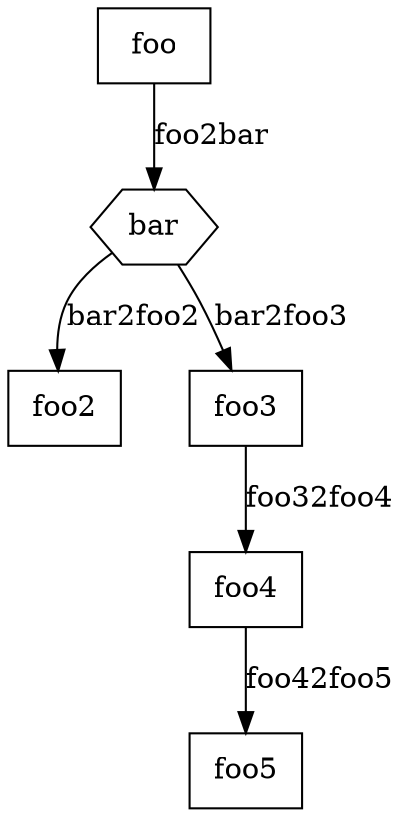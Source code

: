 digraph G {
	n1 [shape=box, label="foo"];
	n2 [shape=polygon, sides=6, label="bar"];
	n3 [shape=box, label="foo2"];
	n4 [shape=box, label="foo3"];
	n5 [shape=box, label="foo4"];
	n6 [shape=box, label="foo5"];
	n1 -> n2 ["dir"="forward", name="e1", label="foo2bar"];
	n2 -> n4 ["dir"="forward", name="e2", label="bar2foo3"];
	n2 -> n3 ["dir"="forward", name="e3", label="bar2foo2"];
	n4 -> n5 ["dir"="forward", name="e4", label="foo32foo4"];
	n5 -> n6 ["dir"="forward", name="e5", label="foo42foo5"];
	
}